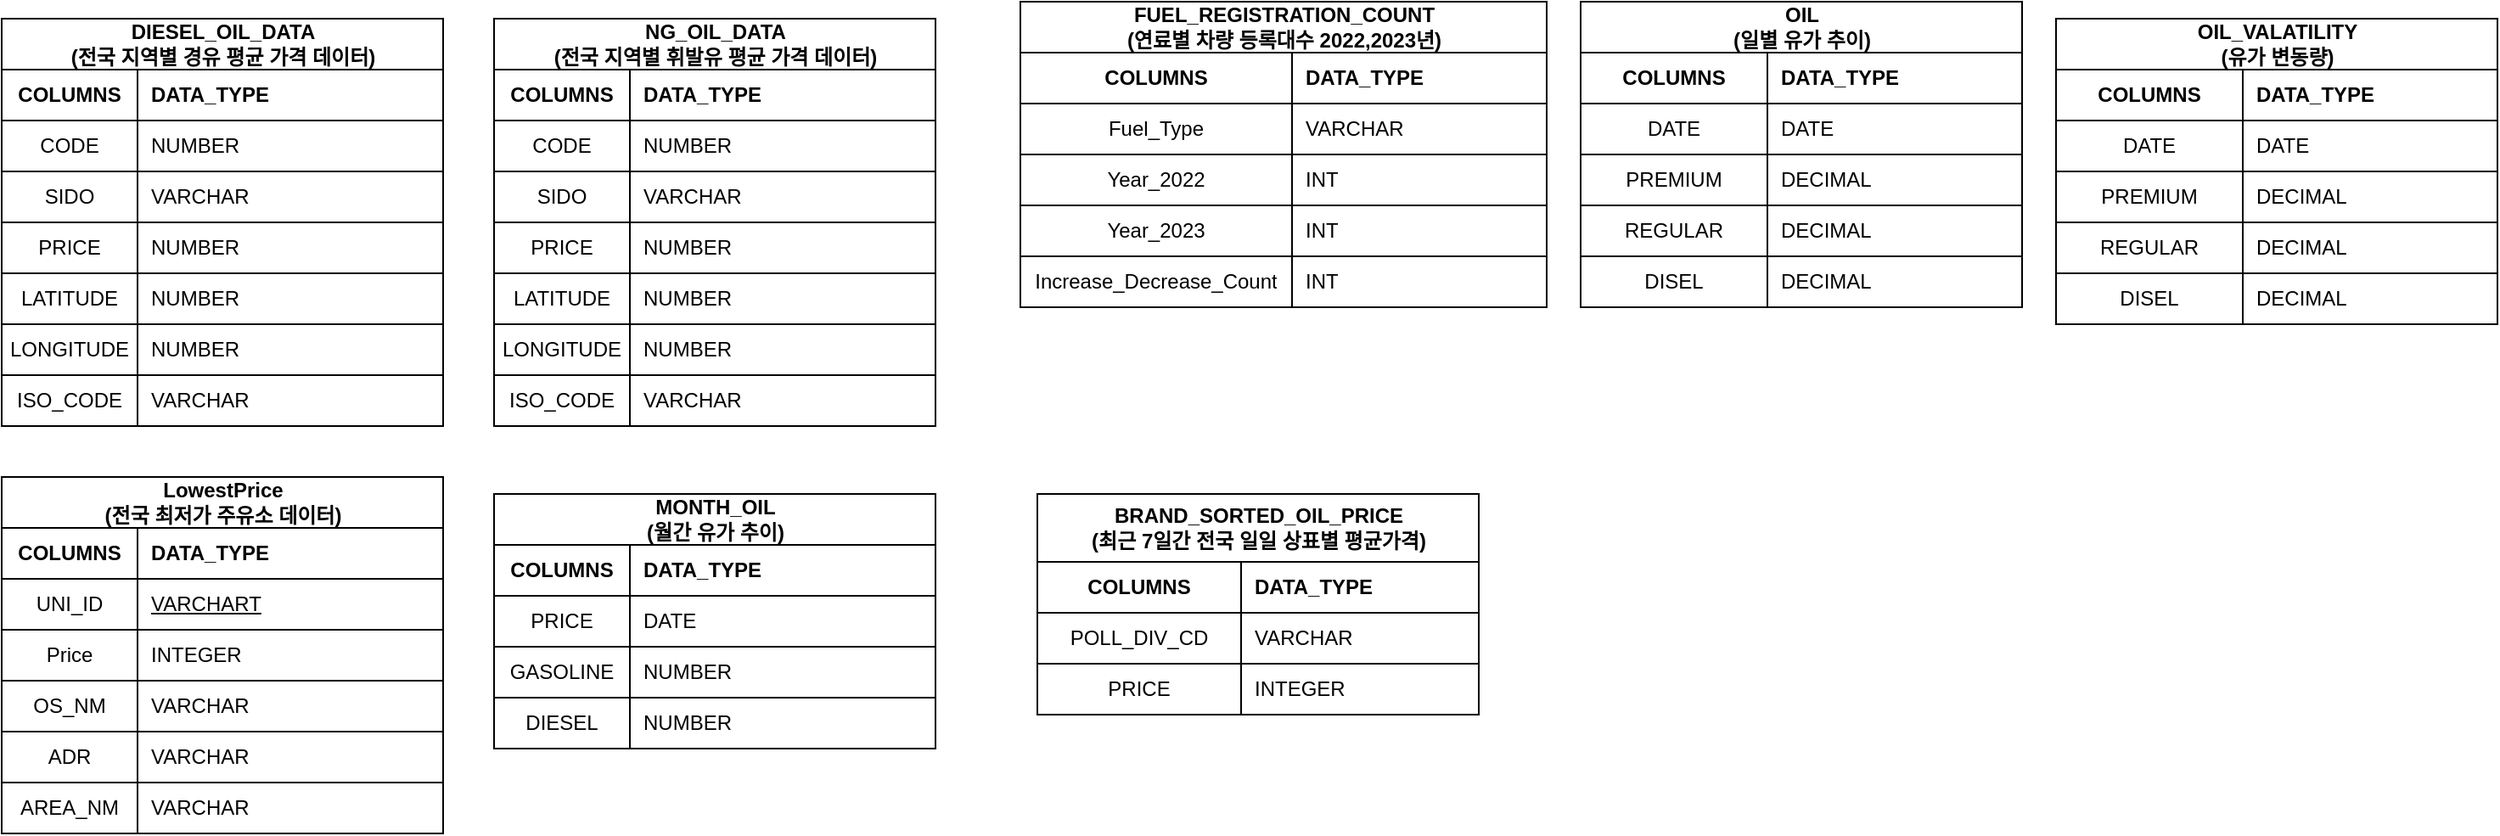 <mxfile>
    <diagram name="페이지-1" id="81BSrLYBbIUcuyXXXgoT">
        <mxGraphModel dx="1640" dy="476" grid="1" gridSize="10" guides="1" tooltips="1" connect="1" arrows="1" fold="1" page="1" pageScale="1" pageWidth="827" pageHeight="1169" math="0" shadow="0">
            <root>
                <mxCell id="0"/>
                <mxCell id="1" parent="0"/>
                <mxCell id="fO3_zia95_9xGzVB2JHp-191" value="&lt;font style=&quot;font-size: 12px;&quot;&gt;&lt;b&gt;BRAND_SORTED_OIL_PRICE&lt;br&gt;(최근 7일간 전국 일일 상표별 평균가격)&lt;/b&gt;&lt;/font&gt;" style="shape=table;startSize=40;container=1;collapsible=1;childLayout=tableLayout;fixedRows=1;rowLines=0;align=center;resizeLast=1;html=1;verticalAlign=middle;" parent="1" vertex="1">
                    <mxGeometry x="-90" y="310" width="260" height="130" as="geometry">
                        <mxRectangle x="-690" y="30" width="210" height="40" as="alternateBounds"/>
                    </mxGeometry>
                </mxCell>
                <mxCell id="fO3_zia95_9xGzVB2JHp-192" value="" style="shape=tableRow;horizontal=0;startSize=0;swimlaneHead=0;swimlaneBody=0;fillColor=none;collapsible=0;dropTarget=0;points=[[0,0.5],[1,0.5]];portConstraint=eastwest;top=0;left=0;right=0;bottom=1;" parent="fO3_zia95_9xGzVB2JHp-191" vertex="1">
                    <mxGeometry y="40" width="260" height="30" as="geometry"/>
                </mxCell>
                <mxCell id="fO3_zia95_9xGzVB2JHp-193" value="&lt;b&gt;COLUMNS&lt;/b&gt;" style="shape=partialRectangle;connectable=0;fillColor=none;top=0;left=0;bottom=0;right=0;fontStyle=1;overflow=hidden;whiteSpace=wrap;html=1;" parent="fO3_zia95_9xGzVB2JHp-192" vertex="1">
                    <mxGeometry width="120" height="30" as="geometry">
                        <mxRectangle width="120" height="30" as="alternateBounds"/>
                    </mxGeometry>
                </mxCell>
                <mxCell id="fO3_zia95_9xGzVB2JHp-194" value="&lt;b&gt;DATA_TYPE&lt;/b&gt;" style="shape=partialRectangle;connectable=0;fillColor=none;top=0;left=0;bottom=0;right=0;align=left;spacingLeft=6;overflow=hidden;whiteSpace=wrap;html=1;" parent="fO3_zia95_9xGzVB2JHp-192" vertex="1">
                    <mxGeometry x="120" width="140" height="30" as="geometry">
                        <mxRectangle width="140" height="30" as="alternateBounds"/>
                    </mxGeometry>
                </mxCell>
                <mxCell id="fO3_zia95_9xGzVB2JHp-195" value="" style="shape=tableRow;horizontal=0;startSize=0;swimlaneHead=0;swimlaneBody=0;fillColor=none;collapsible=0;dropTarget=0;points=[[0,0.5],[1,0.5]];portConstraint=eastwest;top=0;left=0;right=0;bottom=1;" parent="fO3_zia95_9xGzVB2JHp-191" vertex="1">
                    <mxGeometry y="70" width="260" height="30" as="geometry"/>
                </mxCell>
                <mxCell id="fO3_zia95_9xGzVB2JHp-196" value="&lt;span style=&quot;text-align: left;&quot;&gt;POLL_DIV_CD&lt;/span&gt;" style="shape=partialRectangle;connectable=0;fillColor=none;top=0;left=0;bottom=0;right=0;overflow=hidden;whiteSpace=wrap;html=1;" parent="fO3_zia95_9xGzVB2JHp-195" vertex="1">
                    <mxGeometry width="120" height="30" as="geometry">
                        <mxRectangle width="120" height="30" as="alternateBounds"/>
                    </mxGeometry>
                </mxCell>
                <mxCell id="fO3_zia95_9xGzVB2JHp-197" value="VARCHAR" style="shape=partialRectangle;connectable=0;fillColor=none;top=0;left=0;bottom=0;right=0;align=left;spacingLeft=6;overflow=hidden;whiteSpace=wrap;html=1;" parent="fO3_zia95_9xGzVB2JHp-195" vertex="1">
                    <mxGeometry x="120" width="140" height="30" as="geometry">
                        <mxRectangle width="140" height="30" as="alternateBounds"/>
                    </mxGeometry>
                </mxCell>
                <mxCell id="fO3_zia95_9xGzVB2JHp-305" value="" style="shape=tableRow;horizontal=0;startSize=0;swimlaneHead=0;swimlaneBody=0;fillColor=none;collapsible=0;dropTarget=0;points=[[0,0.5],[1,0.5]];portConstraint=eastwest;top=0;left=0;right=0;bottom=1;" parent="fO3_zia95_9xGzVB2JHp-191" vertex="1">
                    <mxGeometry y="100" width="260" height="30" as="geometry"/>
                </mxCell>
                <mxCell id="fO3_zia95_9xGzVB2JHp-306" value="&lt;span style=&quot;text-align: left;&quot;&gt;PRICE&lt;/span&gt;" style="shape=partialRectangle;connectable=0;fillColor=none;top=0;left=0;bottom=0;right=0;overflow=hidden;whiteSpace=wrap;html=1;" parent="fO3_zia95_9xGzVB2JHp-305" vertex="1">
                    <mxGeometry width="120" height="30" as="geometry">
                        <mxRectangle width="120" height="30" as="alternateBounds"/>
                    </mxGeometry>
                </mxCell>
                <mxCell id="fO3_zia95_9xGzVB2JHp-307" value="INTEGER" style="shape=partialRectangle;connectable=0;fillColor=none;top=0;left=0;bottom=0;right=0;align=left;spacingLeft=6;overflow=hidden;whiteSpace=wrap;html=1;" parent="fO3_zia95_9xGzVB2JHp-305" vertex="1">
                    <mxGeometry x="120" width="140" height="30" as="geometry">
                        <mxRectangle width="140" height="30" as="alternateBounds"/>
                    </mxGeometry>
                </mxCell>
                <mxCell id="fO3_zia95_9xGzVB2JHp-213" value="&lt;b&gt;FUEL_REGISTRATION_COUNT&lt;br&gt;(연료별 차량 등록대수 2022,2023년)&lt;/b&gt;" style="shape=table;startSize=30;container=1;collapsible=1;childLayout=tableLayout;fixedRows=1;rowLines=0;align=center;resizeLast=1;html=1;verticalAlign=middle;" parent="1" vertex="1">
                    <mxGeometry x="-100" y="20" width="310" height="180" as="geometry"/>
                </mxCell>
                <mxCell id="fO3_zia95_9xGzVB2JHp-214" value="" style="shape=tableRow;horizontal=0;startSize=0;swimlaneHead=0;swimlaneBody=0;fillColor=none;collapsible=0;dropTarget=0;points=[[0,0.5],[1,0.5]];portConstraint=eastwest;top=0;left=0;right=0;bottom=1;" parent="fO3_zia95_9xGzVB2JHp-213" vertex="1">
                    <mxGeometry y="30" width="310" height="30" as="geometry"/>
                </mxCell>
                <mxCell id="fO3_zia95_9xGzVB2JHp-215" value="&lt;b&gt;COLUMNS&lt;/b&gt;" style="shape=partialRectangle;connectable=0;fillColor=none;top=0;left=0;bottom=0;right=0;fontStyle=1;overflow=hidden;whiteSpace=wrap;html=1;" parent="fO3_zia95_9xGzVB2JHp-214" vertex="1">
                    <mxGeometry width="160" height="30" as="geometry">
                        <mxRectangle width="160" height="30" as="alternateBounds"/>
                    </mxGeometry>
                </mxCell>
                <mxCell id="fO3_zia95_9xGzVB2JHp-216" value="&lt;b&gt;DATA_TYPE&lt;/b&gt;" style="shape=partialRectangle;connectable=0;fillColor=none;top=0;left=0;bottom=0;right=0;align=left;spacingLeft=6;overflow=hidden;whiteSpace=wrap;html=1;" parent="fO3_zia95_9xGzVB2JHp-214" vertex="1">
                    <mxGeometry x="160" width="150" height="30" as="geometry">
                        <mxRectangle width="150" height="30" as="alternateBounds"/>
                    </mxGeometry>
                </mxCell>
                <mxCell id="fO3_zia95_9xGzVB2JHp-217" value="" style="shape=tableRow;horizontal=0;startSize=0;swimlaneHead=0;swimlaneBody=0;fillColor=none;collapsible=0;dropTarget=0;points=[[0,0.5],[1,0.5]];portConstraint=eastwest;top=0;left=0;right=0;bottom=1;" parent="fO3_zia95_9xGzVB2JHp-213" vertex="1">
                    <mxGeometry y="60" width="310" height="30" as="geometry"/>
                </mxCell>
                <mxCell id="fO3_zia95_9xGzVB2JHp-218" value="Fuel_Type" style="shape=partialRectangle;connectable=0;fillColor=none;top=0;left=0;bottom=0;right=0;overflow=hidden;whiteSpace=wrap;html=1;" parent="fO3_zia95_9xGzVB2JHp-217" vertex="1">
                    <mxGeometry width="160" height="30" as="geometry">
                        <mxRectangle width="160" height="30" as="alternateBounds"/>
                    </mxGeometry>
                </mxCell>
                <mxCell id="fO3_zia95_9xGzVB2JHp-219" value="VARCHAR" style="shape=partialRectangle;connectable=0;fillColor=none;top=0;left=0;bottom=0;right=0;align=left;spacingLeft=6;overflow=hidden;whiteSpace=wrap;html=1;" parent="fO3_zia95_9xGzVB2JHp-217" vertex="1">
                    <mxGeometry x="160" width="150" height="30" as="geometry">
                        <mxRectangle width="150" height="30" as="alternateBounds"/>
                    </mxGeometry>
                </mxCell>
                <mxCell id="fO3_zia95_9xGzVB2JHp-220" value="" style="shape=tableRow;horizontal=0;startSize=0;swimlaneHead=0;swimlaneBody=0;fillColor=none;collapsible=0;dropTarget=0;points=[[0,0.5],[1,0.5]];portConstraint=eastwest;top=0;left=0;right=0;bottom=1;" parent="fO3_zia95_9xGzVB2JHp-213" vertex="1">
                    <mxGeometry y="90" width="310" height="30" as="geometry"/>
                </mxCell>
                <mxCell id="fO3_zia95_9xGzVB2JHp-221" value="Year_2022" style="shape=partialRectangle;connectable=0;fillColor=none;top=0;left=0;bottom=0;right=0;overflow=hidden;whiteSpace=wrap;html=1;" parent="fO3_zia95_9xGzVB2JHp-220" vertex="1">
                    <mxGeometry width="160" height="30" as="geometry">
                        <mxRectangle width="160" height="30" as="alternateBounds"/>
                    </mxGeometry>
                </mxCell>
                <mxCell id="fO3_zia95_9xGzVB2JHp-222" value="INT" style="shape=partialRectangle;connectable=0;fillColor=none;top=0;left=0;bottom=0;right=0;align=left;spacingLeft=6;overflow=hidden;whiteSpace=wrap;html=1;" parent="fO3_zia95_9xGzVB2JHp-220" vertex="1">
                    <mxGeometry x="160" width="150" height="30" as="geometry">
                        <mxRectangle width="150" height="30" as="alternateBounds"/>
                    </mxGeometry>
                </mxCell>
                <mxCell id="fO3_zia95_9xGzVB2JHp-223" value="" style="shape=tableRow;horizontal=0;startSize=0;swimlaneHead=0;swimlaneBody=0;fillColor=none;collapsible=0;dropTarget=0;points=[[0,0.5],[1,0.5]];portConstraint=eastwest;top=0;left=0;right=0;bottom=1;" parent="fO3_zia95_9xGzVB2JHp-213" vertex="1">
                    <mxGeometry y="120" width="310" height="30" as="geometry"/>
                </mxCell>
                <mxCell id="fO3_zia95_9xGzVB2JHp-224" value="&lt;div style=&quot;text-align: left;&quot;&gt;&lt;span style=&quot;background-color: initial;&quot;&gt;Year_2023&lt;/span&gt;&lt;/div&gt;" style="shape=partialRectangle;connectable=0;fillColor=none;top=0;left=0;bottom=0;right=0;overflow=hidden;whiteSpace=wrap;html=1;" parent="fO3_zia95_9xGzVB2JHp-223" vertex="1">
                    <mxGeometry width="160" height="30" as="geometry">
                        <mxRectangle width="160" height="30" as="alternateBounds"/>
                    </mxGeometry>
                </mxCell>
                <mxCell id="fO3_zia95_9xGzVB2JHp-225" value="INT" style="shape=partialRectangle;connectable=0;fillColor=none;top=0;left=0;bottom=0;right=0;align=left;spacingLeft=6;overflow=hidden;whiteSpace=wrap;html=1;" parent="fO3_zia95_9xGzVB2JHp-223" vertex="1">
                    <mxGeometry x="160" width="150" height="30" as="geometry">
                        <mxRectangle width="150" height="30" as="alternateBounds"/>
                    </mxGeometry>
                </mxCell>
                <mxCell id="fO3_zia95_9xGzVB2JHp-226" value="" style="shape=tableRow;horizontal=0;startSize=0;swimlaneHead=0;swimlaneBody=0;fillColor=none;collapsible=0;dropTarget=0;points=[[0,0.5],[1,0.5]];portConstraint=eastwest;top=0;left=0;right=0;bottom=1;" parent="fO3_zia95_9xGzVB2JHp-213" vertex="1">
                    <mxGeometry y="150" width="310" height="30" as="geometry"/>
                </mxCell>
                <mxCell id="fO3_zia95_9xGzVB2JHp-227" value="&lt;div style=&quot;text-align: left;&quot;&gt;&lt;span style=&quot;background-color: initial;&quot;&gt;Increase_Decrease_Count&lt;/span&gt;&lt;/div&gt;" style="shape=partialRectangle;connectable=0;fillColor=none;top=0;left=0;bottom=0;right=0;overflow=hidden;whiteSpace=wrap;html=1;" parent="fO3_zia95_9xGzVB2JHp-226" vertex="1">
                    <mxGeometry width="160" height="30" as="geometry">
                        <mxRectangle width="160" height="30" as="alternateBounds"/>
                    </mxGeometry>
                </mxCell>
                <mxCell id="fO3_zia95_9xGzVB2JHp-228" value="INT" style="shape=partialRectangle;connectable=0;fillColor=none;top=0;left=0;bottom=0;right=0;align=left;spacingLeft=6;overflow=hidden;whiteSpace=wrap;html=1;" parent="fO3_zia95_9xGzVB2JHp-226" vertex="1">
                    <mxGeometry x="160" width="150" height="30" as="geometry">
                        <mxRectangle width="150" height="30" as="alternateBounds"/>
                    </mxGeometry>
                </mxCell>
                <mxCell id="fO3_zia95_9xGzVB2JHp-308" value="&lt;span style=&quot;font-weight: 700;&quot;&gt;NG_OIL_DATA&lt;br&gt;(전국 지역별 휘발유 평균 가격 데이터)&lt;/span&gt;" style="shape=table;startSize=30;container=1;collapsible=1;childLayout=tableLayout;fixedRows=1;rowLines=0;align=center;resizeLast=1;html=1;verticalAlign=middle;" parent="1" vertex="1">
                    <mxGeometry x="-410" y="30" width="260" height="240" as="geometry">
                        <mxRectangle x="-690" y="30" width="210" height="40" as="alternateBounds"/>
                    </mxGeometry>
                </mxCell>
                <mxCell id="fO3_zia95_9xGzVB2JHp-309" value="" style="shape=tableRow;horizontal=0;startSize=0;swimlaneHead=0;swimlaneBody=0;fillColor=none;collapsible=0;dropTarget=0;points=[[0,0.5],[1,0.5]];portConstraint=eastwest;top=0;left=0;right=0;bottom=1;" parent="fO3_zia95_9xGzVB2JHp-308" vertex="1">
                    <mxGeometry y="30" width="260" height="30" as="geometry"/>
                </mxCell>
                <mxCell id="fO3_zia95_9xGzVB2JHp-310" value="&lt;b&gt;COLUMNS&lt;/b&gt;" style="shape=partialRectangle;connectable=0;fillColor=none;top=0;left=0;bottom=0;right=0;fontStyle=1;overflow=hidden;whiteSpace=wrap;html=1;" parent="fO3_zia95_9xGzVB2JHp-309" vertex="1">
                    <mxGeometry width="80" height="30" as="geometry">
                        <mxRectangle width="80" height="30" as="alternateBounds"/>
                    </mxGeometry>
                </mxCell>
                <mxCell id="fO3_zia95_9xGzVB2JHp-311" value="&lt;b&gt;DATA_TYPE&lt;/b&gt;" style="shape=partialRectangle;connectable=0;fillColor=none;top=0;left=0;bottom=0;right=0;align=left;spacingLeft=6;overflow=hidden;whiteSpace=wrap;html=1;" parent="fO3_zia95_9xGzVB2JHp-309" vertex="1">
                    <mxGeometry x="80" width="180" height="30" as="geometry">
                        <mxRectangle width="180" height="30" as="alternateBounds"/>
                    </mxGeometry>
                </mxCell>
                <mxCell id="fO3_zia95_9xGzVB2JHp-312" value="" style="shape=tableRow;horizontal=0;startSize=0;swimlaneHead=0;swimlaneBody=0;fillColor=none;collapsible=0;dropTarget=0;points=[[0,0.5],[1,0.5]];portConstraint=eastwest;top=0;left=0;right=0;bottom=1;" parent="fO3_zia95_9xGzVB2JHp-308" vertex="1">
                    <mxGeometry y="60" width="260" height="30" as="geometry"/>
                </mxCell>
                <mxCell id="fO3_zia95_9xGzVB2JHp-313" value="CODE" style="shape=partialRectangle;connectable=0;fillColor=none;top=0;left=0;bottom=0;right=0;overflow=hidden;whiteSpace=wrap;html=1;" parent="fO3_zia95_9xGzVB2JHp-312" vertex="1">
                    <mxGeometry width="80" height="30" as="geometry">
                        <mxRectangle width="80" height="30" as="alternateBounds"/>
                    </mxGeometry>
                </mxCell>
                <mxCell id="fO3_zia95_9xGzVB2JHp-314" value="NUMBER" style="shape=partialRectangle;connectable=0;fillColor=none;top=0;left=0;bottom=0;right=0;align=left;spacingLeft=6;overflow=hidden;whiteSpace=wrap;html=1;" parent="fO3_zia95_9xGzVB2JHp-312" vertex="1">
                    <mxGeometry x="80" width="180" height="30" as="geometry">
                        <mxRectangle width="180" height="30" as="alternateBounds"/>
                    </mxGeometry>
                </mxCell>
                <mxCell id="fO3_zia95_9xGzVB2JHp-315" value="" style="shape=tableRow;horizontal=0;startSize=0;swimlaneHead=0;swimlaneBody=0;fillColor=none;collapsible=0;dropTarget=0;points=[[0,0.5],[1,0.5]];portConstraint=eastwest;top=0;left=0;right=0;bottom=1;" parent="fO3_zia95_9xGzVB2JHp-308" vertex="1">
                    <mxGeometry y="90" width="260" height="30" as="geometry"/>
                </mxCell>
                <mxCell id="fO3_zia95_9xGzVB2JHp-316" value="SIDO" style="shape=partialRectangle;connectable=0;fillColor=none;top=0;left=0;bottom=0;right=0;overflow=hidden;whiteSpace=wrap;html=1;" parent="fO3_zia95_9xGzVB2JHp-315" vertex="1">
                    <mxGeometry width="80" height="30" as="geometry">
                        <mxRectangle width="80" height="30" as="alternateBounds"/>
                    </mxGeometry>
                </mxCell>
                <mxCell id="fO3_zia95_9xGzVB2JHp-317" value="VARCHAR" style="shape=partialRectangle;connectable=0;fillColor=none;top=0;left=0;bottom=0;right=0;align=left;spacingLeft=6;overflow=hidden;whiteSpace=wrap;html=1;" parent="fO3_zia95_9xGzVB2JHp-315" vertex="1">
                    <mxGeometry x="80" width="180" height="30" as="geometry">
                        <mxRectangle width="180" height="30" as="alternateBounds"/>
                    </mxGeometry>
                </mxCell>
                <mxCell id="fO3_zia95_9xGzVB2JHp-321" value="" style="shape=tableRow;horizontal=0;startSize=0;swimlaneHead=0;swimlaneBody=0;fillColor=none;collapsible=0;dropTarget=0;points=[[0,0.5],[1,0.5]];portConstraint=eastwest;top=0;left=0;right=0;bottom=1;" parent="fO3_zia95_9xGzVB2JHp-308" vertex="1">
                    <mxGeometry y="120" width="260" height="30" as="geometry"/>
                </mxCell>
                <mxCell id="fO3_zia95_9xGzVB2JHp-322" value="&lt;span style=&quot;text-align: left;&quot;&gt;PRICE&lt;/span&gt;" style="shape=partialRectangle;connectable=0;fillColor=none;top=0;left=0;bottom=0;right=0;overflow=hidden;whiteSpace=wrap;html=1;" parent="fO3_zia95_9xGzVB2JHp-321" vertex="1">
                    <mxGeometry width="80" height="30" as="geometry">
                        <mxRectangle width="80" height="30" as="alternateBounds"/>
                    </mxGeometry>
                </mxCell>
                <mxCell id="fO3_zia95_9xGzVB2JHp-323" value="NUMBER" style="shape=partialRectangle;connectable=0;fillColor=none;top=0;left=0;bottom=0;right=0;align=left;spacingLeft=6;overflow=hidden;whiteSpace=wrap;html=1;" parent="fO3_zia95_9xGzVB2JHp-321" vertex="1">
                    <mxGeometry x="80" width="180" height="30" as="geometry">
                        <mxRectangle width="180" height="30" as="alternateBounds"/>
                    </mxGeometry>
                </mxCell>
                <mxCell id="fO3_zia95_9xGzVB2JHp-324" value="" style="shape=tableRow;horizontal=0;startSize=0;swimlaneHead=0;swimlaneBody=0;fillColor=none;collapsible=0;dropTarget=0;points=[[0,0.5],[1,0.5]];portConstraint=eastwest;top=0;left=0;right=0;bottom=1;" parent="fO3_zia95_9xGzVB2JHp-308" vertex="1">
                    <mxGeometry y="150" width="260" height="30" as="geometry"/>
                </mxCell>
                <mxCell id="fO3_zia95_9xGzVB2JHp-325" value="&lt;span style=&quot;text-align: left;&quot;&gt;LATITUDE&lt;/span&gt;" style="shape=partialRectangle;connectable=0;fillColor=none;top=0;left=0;bottom=0;right=0;overflow=hidden;whiteSpace=wrap;html=1;" parent="fO3_zia95_9xGzVB2JHp-324" vertex="1">
                    <mxGeometry width="80" height="30" as="geometry">
                        <mxRectangle width="80" height="30" as="alternateBounds"/>
                    </mxGeometry>
                </mxCell>
                <mxCell id="fO3_zia95_9xGzVB2JHp-326" value="NUMBER" style="shape=partialRectangle;connectable=0;fillColor=none;top=0;left=0;bottom=0;right=0;align=left;spacingLeft=6;overflow=hidden;whiteSpace=wrap;html=1;" parent="fO3_zia95_9xGzVB2JHp-324" vertex="1">
                    <mxGeometry x="80" width="180" height="30" as="geometry">
                        <mxRectangle width="180" height="30" as="alternateBounds"/>
                    </mxGeometry>
                </mxCell>
                <mxCell id="fO3_zia95_9xGzVB2JHp-327" value="" style="shape=tableRow;horizontal=0;startSize=0;swimlaneHead=0;swimlaneBody=0;fillColor=none;collapsible=0;dropTarget=0;points=[[0,0.5],[1,0.5]];portConstraint=eastwest;top=0;left=0;right=0;bottom=1;" parent="fO3_zia95_9xGzVB2JHp-308" vertex="1">
                    <mxGeometry y="180" width="260" height="30" as="geometry"/>
                </mxCell>
                <mxCell id="fO3_zia95_9xGzVB2JHp-328" value="&lt;span style=&quot;text-align: left;&quot;&gt;LONGITUDE&lt;/span&gt;" style="shape=partialRectangle;connectable=0;fillColor=none;top=0;left=0;bottom=0;right=0;overflow=hidden;whiteSpace=wrap;html=1;" parent="fO3_zia95_9xGzVB2JHp-327" vertex="1">
                    <mxGeometry width="80" height="30" as="geometry">
                        <mxRectangle width="80" height="30" as="alternateBounds"/>
                    </mxGeometry>
                </mxCell>
                <mxCell id="fO3_zia95_9xGzVB2JHp-329" value="NUMBER" style="shape=partialRectangle;connectable=0;fillColor=none;top=0;left=0;bottom=0;right=0;align=left;spacingLeft=6;overflow=hidden;whiteSpace=wrap;html=1;" parent="fO3_zia95_9xGzVB2JHp-327" vertex="1">
                    <mxGeometry x="80" width="180" height="30" as="geometry">
                        <mxRectangle width="180" height="30" as="alternateBounds"/>
                    </mxGeometry>
                </mxCell>
                <mxCell id="fO3_zia95_9xGzVB2JHp-330" value="" style="shape=tableRow;horizontal=0;startSize=0;swimlaneHead=0;swimlaneBody=0;fillColor=none;collapsible=0;dropTarget=0;points=[[0,0.5],[1,0.5]];portConstraint=eastwest;top=0;left=0;right=0;bottom=1;" parent="fO3_zia95_9xGzVB2JHp-308" vertex="1">
                    <mxGeometry y="210" width="260" height="30" as="geometry"/>
                </mxCell>
                <mxCell id="fO3_zia95_9xGzVB2JHp-331" value="&lt;span style=&quot;font-weight: 400; text-align: left;&quot;&gt;ISO_CODE&lt;/span&gt;" style="shape=partialRectangle;connectable=0;fillColor=none;top=0;left=0;bottom=0;right=0;fontStyle=1;overflow=hidden;whiteSpace=wrap;html=1;" parent="fO3_zia95_9xGzVB2JHp-330" vertex="1">
                    <mxGeometry width="80" height="30" as="geometry">
                        <mxRectangle width="80" height="30" as="alternateBounds"/>
                    </mxGeometry>
                </mxCell>
                <mxCell id="fO3_zia95_9xGzVB2JHp-332" value="VARCHAR" style="shape=partialRectangle;connectable=0;fillColor=none;top=0;left=0;bottom=0;right=0;align=left;spacingLeft=6;overflow=hidden;whiteSpace=wrap;html=1;" parent="fO3_zia95_9xGzVB2JHp-330" vertex="1">
                    <mxGeometry x="80" width="180" height="30" as="geometry">
                        <mxRectangle width="180" height="30" as="alternateBounds"/>
                    </mxGeometry>
                </mxCell>
                <mxCell id="fO3_zia95_9xGzVB2JHp-333" value="&lt;b&gt;OIL_VALATILITY&lt;br&gt;(유가 변동량)&lt;/b&gt;" style="shape=table;startSize=30;container=1;collapsible=1;childLayout=tableLayout;fixedRows=1;rowLines=0;align=center;resizeLast=1;html=1;verticalAlign=middle;" parent="1" vertex="1">
                    <mxGeometry x="510" y="30" width="260" height="180" as="geometry"/>
                </mxCell>
                <mxCell id="fO3_zia95_9xGzVB2JHp-334" value="" style="shape=tableRow;horizontal=0;startSize=0;swimlaneHead=0;swimlaneBody=0;fillColor=none;collapsible=0;dropTarget=0;points=[[0,0.5],[1,0.5]];portConstraint=eastwest;top=0;left=0;right=0;bottom=1;" parent="fO3_zia95_9xGzVB2JHp-333" vertex="1">
                    <mxGeometry y="30" width="260" height="30" as="geometry"/>
                </mxCell>
                <mxCell id="fO3_zia95_9xGzVB2JHp-335" value="&lt;b&gt;COLUMNS&lt;/b&gt;" style="shape=partialRectangle;connectable=0;fillColor=none;top=0;left=0;bottom=0;right=0;fontStyle=1;overflow=hidden;whiteSpace=wrap;html=1;" parent="fO3_zia95_9xGzVB2JHp-334" vertex="1">
                    <mxGeometry width="110" height="30" as="geometry">
                        <mxRectangle width="110" height="30" as="alternateBounds"/>
                    </mxGeometry>
                </mxCell>
                <mxCell id="fO3_zia95_9xGzVB2JHp-336" value="&lt;b&gt;DATA_TYPE&lt;/b&gt;" style="shape=partialRectangle;connectable=0;fillColor=none;top=0;left=0;bottom=0;right=0;align=left;spacingLeft=6;overflow=hidden;whiteSpace=wrap;html=1;" parent="fO3_zia95_9xGzVB2JHp-334" vertex="1">
                    <mxGeometry x="110" width="150" height="30" as="geometry">
                        <mxRectangle width="150" height="30" as="alternateBounds"/>
                    </mxGeometry>
                </mxCell>
                <mxCell id="fO3_zia95_9xGzVB2JHp-337" value="" style="shape=tableRow;horizontal=0;startSize=0;swimlaneHead=0;swimlaneBody=0;fillColor=none;collapsible=0;dropTarget=0;points=[[0,0.5],[1,0.5]];portConstraint=eastwest;top=0;left=0;right=0;bottom=1;" parent="fO3_zia95_9xGzVB2JHp-333" vertex="1">
                    <mxGeometry y="60" width="260" height="30" as="geometry"/>
                </mxCell>
                <mxCell id="fO3_zia95_9xGzVB2JHp-338" value="DATE" style="shape=partialRectangle;connectable=0;fillColor=none;top=0;left=0;bottom=0;right=0;overflow=hidden;whiteSpace=wrap;html=1;" parent="fO3_zia95_9xGzVB2JHp-337" vertex="1">
                    <mxGeometry width="110" height="30" as="geometry">
                        <mxRectangle width="110" height="30" as="alternateBounds"/>
                    </mxGeometry>
                </mxCell>
                <mxCell id="fO3_zia95_9xGzVB2JHp-339" value="DATE" style="shape=partialRectangle;connectable=0;fillColor=none;top=0;left=0;bottom=0;right=0;align=left;spacingLeft=6;overflow=hidden;whiteSpace=wrap;html=1;" parent="fO3_zia95_9xGzVB2JHp-337" vertex="1">
                    <mxGeometry x="110" width="150" height="30" as="geometry">
                        <mxRectangle width="150" height="30" as="alternateBounds"/>
                    </mxGeometry>
                </mxCell>
                <mxCell id="fO3_zia95_9xGzVB2JHp-340" value="" style="shape=tableRow;horizontal=0;startSize=0;swimlaneHead=0;swimlaneBody=0;fillColor=none;collapsible=0;dropTarget=0;points=[[0,0.5],[1,0.5]];portConstraint=eastwest;top=0;left=0;right=0;bottom=1;" parent="fO3_zia95_9xGzVB2JHp-333" vertex="1">
                    <mxGeometry y="90" width="260" height="30" as="geometry"/>
                </mxCell>
                <mxCell id="fO3_zia95_9xGzVB2JHp-341" value="PREMIUM" style="shape=partialRectangle;connectable=0;fillColor=none;top=0;left=0;bottom=0;right=0;overflow=hidden;whiteSpace=wrap;html=1;" parent="fO3_zia95_9xGzVB2JHp-340" vertex="1">
                    <mxGeometry width="110" height="30" as="geometry">
                        <mxRectangle width="110" height="30" as="alternateBounds"/>
                    </mxGeometry>
                </mxCell>
                <mxCell id="fO3_zia95_9xGzVB2JHp-342" value="DECIMAL" style="shape=partialRectangle;connectable=0;fillColor=none;top=0;left=0;bottom=0;right=0;align=left;spacingLeft=6;overflow=hidden;whiteSpace=wrap;html=1;" parent="fO3_zia95_9xGzVB2JHp-340" vertex="1">
                    <mxGeometry x="110" width="150" height="30" as="geometry">
                        <mxRectangle width="150" height="30" as="alternateBounds"/>
                    </mxGeometry>
                </mxCell>
                <mxCell id="fO3_zia95_9xGzVB2JHp-343" value="" style="shape=tableRow;horizontal=0;startSize=0;swimlaneHead=0;swimlaneBody=0;fillColor=none;collapsible=0;dropTarget=0;points=[[0,0.5],[1,0.5]];portConstraint=eastwest;top=0;left=0;right=0;bottom=1;" parent="fO3_zia95_9xGzVB2JHp-333" vertex="1">
                    <mxGeometry y="120" width="260" height="30" as="geometry"/>
                </mxCell>
                <mxCell id="fO3_zia95_9xGzVB2JHp-344" value="&lt;div style=&quot;text-align: left;&quot;&gt;&lt;span style=&quot;text-align: center;&quot;&gt;REGULAR&lt;/span&gt;&lt;br&gt;&lt;/div&gt;" style="shape=partialRectangle;connectable=0;fillColor=none;top=0;left=0;bottom=0;right=0;overflow=hidden;whiteSpace=wrap;html=1;" parent="fO3_zia95_9xGzVB2JHp-343" vertex="1">
                    <mxGeometry width="110" height="30" as="geometry">
                        <mxRectangle width="110" height="30" as="alternateBounds"/>
                    </mxGeometry>
                </mxCell>
                <mxCell id="fO3_zia95_9xGzVB2JHp-345" value="DECIMAL" style="shape=partialRectangle;connectable=0;fillColor=none;top=0;left=0;bottom=0;right=0;align=left;spacingLeft=6;overflow=hidden;whiteSpace=wrap;html=1;" parent="fO3_zia95_9xGzVB2JHp-343" vertex="1">
                    <mxGeometry x="110" width="150" height="30" as="geometry">
                        <mxRectangle width="150" height="30" as="alternateBounds"/>
                    </mxGeometry>
                </mxCell>
                <mxCell id="fO3_zia95_9xGzVB2JHp-346" value="" style="shape=tableRow;horizontal=0;startSize=0;swimlaneHead=0;swimlaneBody=0;fillColor=none;collapsible=0;dropTarget=0;points=[[0,0.5],[1,0.5]];portConstraint=eastwest;top=0;left=0;right=0;bottom=1;" parent="fO3_zia95_9xGzVB2JHp-333" vertex="1">
                    <mxGeometry y="150" width="260" height="30" as="geometry"/>
                </mxCell>
                <mxCell id="fO3_zia95_9xGzVB2JHp-347" value="&lt;div style=&quot;text-align: left;&quot;&gt;&lt;span style=&quot;text-align: center;&quot;&gt;DISEL&lt;/span&gt;&lt;br&gt;&lt;/div&gt;" style="shape=partialRectangle;connectable=0;fillColor=none;top=0;left=0;bottom=0;right=0;overflow=hidden;whiteSpace=wrap;html=1;" parent="fO3_zia95_9xGzVB2JHp-346" vertex="1">
                    <mxGeometry width="110" height="30" as="geometry">
                        <mxRectangle width="110" height="30" as="alternateBounds"/>
                    </mxGeometry>
                </mxCell>
                <mxCell id="fO3_zia95_9xGzVB2JHp-348" value="DECIMAL" style="shape=partialRectangle;connectable=0;fillColor=none;top=0;left=0;bottom=0;right=0;align=left;spacingLeft=6;overflow=hidden;whiteSpace=wrap;html=1;" parent="fO3_zia95_9xGzVB2JHp-346" vertex="1">
                    <mxGeometry x="110" width="150" height="30" as="geometry">
                        <mxRectangle width="150" height="30" as="alternateBounds"/>
                    </mxGeometry>
                </mxCell>
                <mxCell id="bSuivVmwUptu2a8GYUGU-144" value="&lt;b&gt;OIL&lt;br&gt;(일별 유가 추이)&lt;/b&gt;" style="shape=table;startSize=30;container=1;collapsible=1;childLayout=tableLayout;fixedRows=1;rowLines=0;align=center;resizeLast=1;html=1;verticalAlign=middle;" parent="1" vertex="1">
                    <mxGeometry x="230" y="20" width="260" height="180" as="geometry"/>
                </mxCell>
                <mxCell id="bSuivVmwUptu2a8GYUGU-145" value="" style="shape=tableRow;horizontal=0;startSize=0;swimlaneHead=0;swimlaneBody=0;fillColor=none;collapsible=0;dropTarget=0;points=[[0,0.5],[1,0.5]];portConstraint=eastwest;top=0;left=0;right=0;bottom=1;" parent="bSuivVmwUptu2a8GYUGU-144" vertex="1">
                    <mxGeometry y="30" width="260" height="30" as="geometry"/>
                </mxCell>
                <mxCell id="bSuivVmwUptu2a8GYUGU-146" value="&lt;b&gt;COLUMNS&lt;/b&gt;" style="shape=partialRectangle;connectable=0;fillColor=none;top=0;left=0;bottom=0;right=0;fontStyle=1;overflow=hidden;whiteSpace=wrap;html=1;" parent="bSuivVmwUptu2a8GYUGU-145" vertex="1">
                    <mxGeometry width="110" height="30" as="geometry">
                        <mxRectangle width="110" height="30" as="alternateBounds"/>
                    </mxGeometry>
                </mxCell>
                <mxCell id="bSuivVmwUptu2a8GYUGU-147" value="&lt;b&gt;DATA_TYPE&lt;/b&gt;" style="shape=partialRectangle;connectable=0;fillColor=none;top=0;left=0;bottom=0;right=0;align=left;spacingLeft=6;overflow=hidden;whiteSpace=wrap;html=1;" parent="bSuivVmwUptu2a8GYUGU-145" vertex="1">
                    <mxGeometry x="110" width="150" height="30" as="geometry">
                        <mxRectangle width="150" height="30" as="alternateBounds"/>
                    </mxGeometry>
                </mxCell>
                <mxCell id="bSuivVmwUptu2a8GYUGU-148" value="" style="shape=tableRow;horizontal=0;startSize=0;swimlaneHead=0;swimlaneBody=0;fillColor=none;collapsible=0;dropTarget=0;points=[[0,0.5],[1,0.5]];portConstraint=eastwest;top=0;left=0;right=0;bottom=1;" parent="bSuivVmwUptu2a8GYUGU-144" vertex="1">
                    <mxGeometry y="60" width="260" height="30" as="geometry"/>
                </mxCell>
                <mxCell id="bSuivVmwUptu2a8GYUGU-149" value="DATE" style="shape=partialRectangle;connectable=0;fillColor=none;top=0;left=0;bottom=0;right=0;overflow=hidden;whiteSpace=wrap;html=1;" parent="bSuivVmwUptu2a8GYUGU-148" vertex="1">
                    <mxGeometry width="110" height="30" as="geometry">
                        <mxRectangle width="110" height="30" as="alternateBounds"/>
                    </mxGeometry>
                </mxCell>
                <mxCell id="bSuivVmwUptu2a8GYUGU-150" value="DATE" style="shape=partialRectangle;connectable=0;fillColor=none;top=0;left=0;bottom=0;right=0;align=left;spacingLeft=6;overflow=hidden;whiteSpace=wrap;html=1;" parent="bSuivVmwUptu2a8GYUGU-148" vertex="1">
                    <mxGeometry x="110" width="150" height="30" as="geometry">
                        <mxRectangle width="150" height="30" as="alternateBounds"/>
                    </mxGeometry>
                </mxCell>
                <mxCell id="bSuivVmwUptu2a8GYUGU-151" value="" style="shape=tableRow;horizontal=0;startSize=0;swimlaneHead=0;swimlaneBody=0;fillColor=none;collapsible=0;dropTarget=0;points=[[0,0.5],[1,0.5]];portConstraint=eastwest;top=0;left=0;right=0;bottom=1;" parent="bSuivVmwUptu2a8GYUGU-144" vertex="1">
                    <mxGeometry y="90" width="260" height="30" as="geometry"/>
                </mxCell>
                <mxCell id="bSuivVmwUptu2a8GYUGU-152" value="PREMIUM" style="shape=partialRectangle;connectable=0;fillColor=none;top=0;left=0;bottom=0;right=0;overflow=hidden;whiteSpace=wrap;html=1;" parent="bSuivVmwUptu2a8GYUGU-151" vertex="1">
                    <mxGeometry width="110" height="30" as="geometry">
                        <mxRectangle width="110" height="30" as="alternateBounds"/>
                    </mxGeometry>
                </mxCell>
                <mxCell id="bSuivVmwUptu2a8GYUGU-153" value="DECIMAL" style="shape=partialRectangle;connectable=0;fillColor=none;top=0;left=0;bottom=0;right=0;align=left;spacingLeft=6;overflow=hidden;whiteSpace=wrap;html=1;" parent="bSuivVmwUptu2a8GYUGU-151" vertex="1">
                    <mxGeometry x="110" width="150" height="30" as="geometry">
                        <mxRectangle width="150" height="30" as="alternateBounds"/>
                    </mxGeometry>
                </mxCell>
                <mxCell id="bSuivVmwUptu2a8GYUGU-154" value="" style="shape=tableRow;horizontal=0;startSize=0;swimlaneHead=0;swimlaneBody=0;fillColor=none;collapsible=0;dropTarget=0;points=[[0,0.5],[1,0.5]];portConstraint=eastwest;top=0;left=0;right=0;bottom=1;" parent="bSuivVmwUptu2a8GYUGU-144" vertex="1">
                    <mxGeometry y="120" width="260" height="30" as="geometry"/>
                </mxCell>
                <mxCell id="bSuivVmwUptu2a8GYUGU-155" value="&lt;div style=&quot;text-align: left;&quot;&gt;&lt;span style=&quot;text-align: center;&quot;&gt;REGULAR&lt;/span&gt;&lt;br&gt;&lt;/div&gt;" style="shape=partialRectangle;connectable=0;fillColor=none;top=0;left=0;bottom=0;right=0;overflow=hidden;whiteSpace=wrap;html=1;" parent="bSuivVmwUptu2a8GYUGU-154" vertex="1">
                    <mxGeometry width="110" height="30" as="geometry">
                        <mxRectangle width="110" height="30" as="alternateBounds"/>
                    </mxGeometry>
                </mxCell>
                <mxCell id="bSuivVmwUptu2a8GYUGU-156" value="DECIMAL" style="shape=partialRectangle;connectable=0;fillColor=none;top=0;left=0;bottom=0;right=0;align=left;spacingLeft=6;overflow=hidden;whiteSpace=wrap;html=1;" parent="bSuivVmwUptu2a8GYUGU-154" vertex="1">
                    <mxGeometry x="110" width="150" height="30" as="geometry">
                        <mxRectangle width="150" height="30" as="alternateBounds"/>
                    </mxGeometry>
                </mxCell>
                <mxCell id="bSuivVmwUptu2a8GYUGU-157" value="" style="shape=tableRow;horizontal=0;startSize=0;swimlaneHead=0;swimlaneBody=0;fillColor=none;collapsible=0;dropTarget=0;points=[[0,0.5],[1,0.5]];portConstraint=eastwest;top=0;left=0;right=0;bottom=1;" parent="bSuivVmwUptu2a8GYUGU-144" vertex="1">
                    <mxGeometry y="150" width="260" height="30" as="geometry"/>
                </mxCell>
                <mxCell id="bSuivVmwUptu2a8GYUGU-158" value="&lt;div style=&quot;text-align: left;&quot;&gt;&lt;span style=&quot;text-align: center;&quot;&gt;DISEL&lt;/span&gt;&lt;br&gt;&lt;/div&gt;" style="shape=partialRectangle;connectable=0;fillColor=none;top=0;left=0;bottom=0;right=0;overflow=hidden;whiteSpace=wrap;html=1;" parent="bSuivVmwUptu2a8GYUGU-157" vertex="1">
                    <mxGeometry width="110" height="30" as="geometry">
                        <mxRectangle width="110" height="30" as="alternateBounds"/>
                    </mxGeometry>
                </mxCell>
                <mxCell id="bSuivVmwUptu2a8GYUGU-159" value="DECIMAL" style="shape=partialRectangle;connectable=0;fillColor=none;top=0;left=0;bottom=0;right=0;align=left;spacingLeft=6;overflow=hidden;whiteSpace=wrap;html=1;" parent="bSuivVmwUptu2a8GYUGU-157" vertex="1">
                    <mxGeometry x="110" width="150" height="30" as="geometry">
                        <mxRectangle width="150" height="30" as="alternateBounds"/>
                    </mxGeometry>
                </mxCell>
                <mxCell id="TgbcJICTXwHSkTrCRe1W-1" value="&lt;span style=&quot;font-weight: 700;&quot;&gt;DIESEL_OIL_DATA&lt;br&gt;(전국 지역별 경유 평균 가격 데이터)&lt;/span&gt;" style="shape=table;startSize=30;container=1;collapsible=1;childLayout=tableLayout;fixedRows=1;rowLines=0;align=center;resizeLast=1;html=1;verticalAlign=middle;" parent="1" vertex="1">
                    <mxGeometry x="-700" y="30" width="260" height="240" as="geometry">
                        <mxRectangle x="-690" y="30" width="210" height="40" as="alternateBounds"/>
                    </mxGeometry>
                </mxCell>
                <mxCell id="TgbcJICTXwHSkTrCRe1W-2" value="" style="shape=tableRow;horizontal=0;startSize=0;swimlaneHead=0;swimlaneBody=0;fillColor=none;collapsible=0;dropTarget=0;points=[[0,0.5],[1,0.5]];portConstraint=eastwest;top=0;left=0;right=0;bottom=1;" parent="TgbcJICTXwHSkTrCRe1W-1" vertex="1">
                    <mxGeometry y="30" width="260" height="30" as="geometry"/>
                </mxCell>
                <mxCell id="TgbcJICTXwHSkTrCRe1W-3" value="&lt;b&gt;COLUMNS&lt;/b&gt;" style="shape=partialRectangle;connectable=0;fillColor=none;top=0;left=0;bottom=0;right=0;fontStyle=1;overflow=hidden;whiteSpace=wrap;html=1;" parent="TgbcJICTXwHSkTrCRe1W-2" vertex="1">
                    <mxGeometry width="80" height="30" as="geometry">
                        <mxRectangle width="80" height="30" as="alternateBounds"/>
                    </mxGeometry>
                </mxCell>
                <mxCell id="TgbcJICTXwHSkTrCRe1W-4" value="&lt;b&gt;DATA_TYPE&lt;/b&gt;" style="shape=partialRectangle;connectable=0;fillColor=none;top=0;left=0;bottom=0;right=0;align=left;spacingLeft=6;overflow=hidden;whiteSpace=wrap;html=1;" parent="TgbcJICTXwHSkTrCRe1W-2" vertex="1">
                    <mxGeometry x="80" width="180" height="30" as="geometry">
                        <mxRectangle width="180" height="30" as="alternateBounds"/>
                    </mxGeometry>
                </mxCell>
                <mxCell id="TgbcJICTXwHSkTrCRe1W-5" value="" style="shape=tableRow;horizontal=0;startSize=0;swimlaneHead=0;swimlaneBody=0;fillColor=none;collapsible=0;dropTarget=0;points=[[0,0.5],[1,0.5]];portConstraint=eastwest;top=0;left=0;right=0;bottom=1;" parent="TgbcJICTXwHSkTrCRe1W-1" vertex="1">
                    <mxGeometry y="60" width="260" height="30" as="geometry"/>
                </mxCell>
                <mxCell id="TgbcJICTXwHSkTrCRe1W-6" value="CODE" style="shape=partialRectangle;connectable=0;fillColor=none;top=0;left=0;bottom=0;right=0;overflow=hidden;whiteSpace=wrap;html=1;" parent="TgbcJICTXwHSkTrCRe1W-5" vertex="1">
                    <mxGeometry width="80" height="30" as="geometry">
                        <mxRectangle width="80" height="30" as="alternateBounds"/>
                    </mxGeometry>
                </mxCell>
                <mxCell id="TgbcJICTXwHSkTrCRe1W-7" value="NUMBER" style="shape=partialRectangle;connectable=0;fillColor=none;top=0;left=0;bottom=0;right=0;align=left;spacingLeft=6;overflow=hidden;whiteSpace=wrap;html=1;" parent="TgbcJICTXwHSkTrCRe1W-5" vertex="1">
                    <mxGeometry x="80" width="180" height="30" as="geometry">
                        <mxRectangle width="180" height="30" as="alternateBounds"/>
                    </mxGeometry>
                </mxCell>
                <mxCell id="TgbcJICTXwHSkTrCRe1W-8" value="" style="shape=tableRow;horizontal=0;startSize=0;swimlaneHead=0;swimlaneBody=0;fillColor=none;collapsible=0;dropTarget=0;points=[[0,0.5],[1,0.5]];portConstraint=eastwest;top=0;left=0;right=0;bottom=1;" parent="TgbcJICTXwHSkTrCRe1W-1" vertex="1">
                    <mxGeometry y="90" width="260" height="30" as="geometry"/>
                </mxCell>
                <mxCell id="TgbcJICTXwHSkTrCRe1W-9" value="SIDO" style="shape=partialRectangle;connectable=0;fillColor=none;top=0;left=0;bottom=0;right=0;overflow=hidden;whiteSpace=wrap;html=1;" parent="TgbcJICTXwHSkTrCRe1W-8" vertex="1">
                    <mxGeometry width="80" height="30" as="geometry">
                        <mxRectangle width="80" height="30" as="alternateBounds"/>
                    </mxGeometry>
                </mxCell>
                <mxCell id="TgbcJICTXwHSkTrCRe1W-10" value="VARCHAR" style="shape=partialRectangle;connectable=0;fillColor=none;top=0;left=0;bottom=0;right=0;align=left;spacingLeft=6;overflow=hidden;whiteSpace=wrap;html=1;" parent="TgbcJICTXwHSkTrCRe1W-8" vertex="1">
                    <mxGeometry x="80" width="180" height="30" as="geometry">
                        <mxRectangle width="180" height="30" as="alternateBounds"/>
                    </mxGeometry>
                </mxCell>
                <mxCell id="TgbcJICTXwHSkTrCRe1W-11" value="" style="shape=tableRow;horizontal=0;startSize=0;swimlaneHead=0;swimlaneBody=0;fillColor=none;collapsible=0;dropTarget=0;points=[[0,0.5],[1,0.5]];portConstraint=eastwest;top=0;left=0;right=0;bottom=1;" parent="TgbcJICTXwHSkTrCRe1W-1" vertex="1">
                    <mxGeometry y="120" width="260" height="30" as="geometry"/>
                </mxCell>
                <mxCell id="TgbcJICTXwHSkTrCRe1W-12" value="&lt;span style=&quot;text-align: left;&quot;&gt;PRICE&lt;/span&gt;" style="shape=partialRectangle;connectable=0;fillColor=none;top=0;left=0;bottom=0;right=0;overflow=hidden;whiteSpace=wrap;html=1;" parent="TgbcJICTXwHSkTrCRe1W-11" vertex="1">
                    <mxGeometry width="80" height="30" as="geometry">
                        <mxRectangle width="80" height="30" as="alternateBounds"/>
                    </mxGeometry>
                </mxCell>
                <mxCell id="TgbcJICTXwHSkTrCRe1W-13" value="NUMBER" style="shape=partialRectangle;connectable=0;fillColor=none;top=0;left=0;bottom=0;right=0;align=left;spacingLeft=6;overflow=hidden;whiteSpace=wrap;html=1;" parent="TgbcJICTXwHSkTrCRe1W-11" vertex="1">
                    <mxGeometry x="80" width="180" height="30" as="geometry">
                        <mxRectangle width="180" height="30" as="alternateBounds"/>
                    </mxGeometry>
                </mxCell>
                <mxCell id="TgbcJICTXwHSkTrCRe1W-14" value="" style="shape=tableRow;horizontal=0;startSize=0;swimlaneHead=0;swimlaneBody=0;fillColor=none;collapsible=0;dropTarget=0;points=[[0,0.5],[1,0.5]];portConstraint=eastwest;top=0;left=0;right=0;bottom=1;" parent="TgbcJICTXwHSkTrCRe1W-1" vertex="1">
                    <mxGeometry y="150" width="260" height="30" as="geometry"/>
                </mxCell>
                <mxCell id="TgbcJICTXwHSkTrCRe1W-15" value="&lt;span style=&quot;text-align: left;&quot;&gt;LATITUDE&lt;/span&gt;" style="shape=partialRectangle;connectable=0;fillColor=none;top=0;left=0;bottom=0;right=0;overflow=hidden;whiteSpace=wrap;html=1;" parent="TgbcJICTXwHSkTrCRe1W-14" vertex="1">
                    <mxGeometry width="80" height="30" as="geometry">
                        <mxRectangle width="80" height="30" as="alternateBounds"/>
                    </mxGeometry>
                </mxCell>
                <mxCell id="TgbcJICTXwHSkTrCRe1W-16" value="NUMBER" style="shape=partialRectangle;connectable=0;fillColor=none;top=0;left=0;bottom=0;right=0;align=left;spacingLeft=6;overflow=hidden;whiteSpace=wrap;html=1;" parent="TgbcJICTXwHSkTrCRe1W-14" vertex="1">
                    <mxGeometry x="80" width="180" height="30" as="geometry">
                        <mxRectangle width="180" height="30" as="alternateBounds"/>
                    </mxGeometry>
                </mxCell>
                <mxCell id="TgbcJICTXwHSkTrCRe1W-17" value="" style="shape=tableRow;horizontal=0;startSize=0;swimlaneHead=0;swimlaneBody=0;fillColor=none;collapsible=0;dropTarget=0;points=[[0,0.5],[1,0.5]];portConstraint=eastwest;top=0;left=0;right=0;bottom=1;" parent="TgbcJICTXwHSkTrCRe1W-1" vertex="1">
                    <mxGeometry y="180" width="260" height="30" as="geometry"/>
                </mxCell>
                <mxCell id="TgbcJICTXwHSkTrCRe1W-18" value="&lt;span style=&quot;text-align: left;&quot;&gt;LONGITUDE&lt;/span&gt;" style="shape=partialRectangle;connectable=0;fillColor=none;top=0;left=0;bottom=0;right=0;overflow=hidden;whiteSpace=wrap;html=1;" parent="TgbcJICTXwHSkTrCRe1W-17" vertex="1">
                    <mxGeometry width="80" height="30" as="geometry">
                        <mxRectangle width="80" height="30" as="alternateBounds"/>
                    </mxGeometry>
                </mxCell>
                <mxCell id="TgbcJICTXwHSkTrCRe1W-19" value="NUMBER" style="shape=partialRectangle;connectable=0;fillColor=none;top=0;left=0;bottom=0;right=0;align=left;spacingLeft=6;overflow=hidden;whiteSpace=wrap;html=1;" parent="TgbcJICTXwHSkTrCRe1W-17" vertex="1">
                    <mxGeometry x="80" width="180" height="30" as="geometry">
                        <mxRectangle width="180" height="30" as="alternateBounds"/>
                    </mxGeometry>
                </mxCell>
                <mxCell id="TgbcJICTXwHSkTrCRe1W-20" value="" style="shape=tableRow;horizontal=0;startSize=0;swimlaneHead=0;swimlaneBody=0;fillColor=none;collapsible=0;dropTarget=0;points=[[0,0.5],[1,0.5]];portConstraint=eastwest;top=0;left=0;right=0;bottom=1;" parent="TgbcJICTXwHSkTrCRe1W-1" vertex="1">
                    <mxGeometry y="210" width="260" height="30" as="geometry"/>
                </mxCell>
                <mxCell id="TgbcJICTXwHSkTrCRe1W-21" value="&lt;span style=&quot;font-weight: 400; text-align: left;&quot;&gt;ISO_CODE&lt;/span&gt;" style="shape=partialRectangle;connectable=0;fillColor=none;top=0;left=0;bottom=0;right=0;fontStyle=1;overflow=hidden;whiteSpace=wrap;html=1;" parent="TgbcJICTXwHSkTrCRe1W-20" vertex="1">
                    <mxGeometry width="80" height="30" as="geometry">
                        <mxRectangle width="80" height="30" as="alternateBounds"/>
                    </mxGeometry>
                </mxCell>
                <mxCell id="TgbcJICTXwHSkTrCRe1W-22" value="VARCHAR" style="shape=partialRectangle;connectable=0;fillColor=none;top=0;left=0;bottom=0;right=0;align=left;spacingLeft=6;overflow=hidden;whiteSpace=wrap;html=1;" parent="TgbcJICTXwHSkTrCRe1W-20" vertex="1">
                    <mxGeometry x="80" width="180" height="30" as="geometry">
                        <mxRectangle width="180" height="30" as="alternateBounds"/>
                    </mxGeometry>
                </mxCell>
                <mxCell id="7Gf6gwvG24F1fnI1A6DL-49" value="&lt;span style=&quot;font-weight: 700;&quot;&gt;LowestPrice&lt;/span&gt;&lt;div&gt;&lt;span style=&quot;font-weight: 700;&quot;&gt;(전국 최저가 주유소 데이터)&lt;/span&gt;&lt;/div&gt;" style="shape=table;startSize=30;container=1;collapsible=1;childLayout=tableLayout;fixedRows=1;rowLines=0;align=center;resizeLast=1;html=1;verticalAlign=middle;" parent="1" vertex="1">
                    <mxGeometry x="-700" y="300" width="260" height="210" as="geometry">
                        <mxRectangle x="-690" y="30" width="210" height="40" as="alternateBounds"/>
                    </mxGeometry>
                </mxCell>
                <mxCell id="7Gf6gwvG24F1fnI1A6DL-50" value="" style="shape=tableRow;horizontal=0;startSize=0;swimlaneHead=0;swimlaneBody=0;fillColor=none;collapsible=0;dropTarget=0;points=[[0,0.5],[1,0.5]];portConstraint=eastwest;top=0;left=0;right=0;bottom=1;" parent="7Gf6gwvG24F1fnI1A6DL-49" vertex="1">
                    <mxGeometry y="30" width="260" height="30" as="geometry"/>
                </mxCell>
                <mxCell id="7Gf6gwvG24F1fnI1A6DL-51" value="&lt;b&gt;COLUMNS&lt;/b&gt;" style="shape=partialRectangle;connectable=0;fillColor=none;top=0;left=0;bottom=0;right=0;fontStyle=1;overflow=hidden;whiteSpace=wrap;html=1;" parent="7Gf6gwvG24F1fnI1A6DL-50" vertex="1">
                    <mxGeometry width="80" height="30" as="geometry">
                        <mxRectangle width="80" height="30" as="alternateBounds"/>
                    </mxGeometry>
                </mxCell>
                <mxCell id="7Gf6gwvG24F1fnI1A6DL-52" value="&lt;b&gt;DATA_TYPE&lt;/b&gt;" style="shape=partialRectangle;connectable=0;fillColor=none;top=0;left=0;bottom=0;right=0;align=left;spacingLeft=6;overflow=hidden;whiteSpace=wrap;html=1;" parent="7Gf6gwvG24F1fnI1A6DL-50" vertex="1">
                    <mxGeometry x="80" width="180" height="30" as="geometry">
                        <mxRectangle width="180" height="30" as="alternateBounds"/>
                    </mxGeometry>
                </mxCell>
                <mxCell id="7Gf6gwvG24F1fnI1A6DL-53" value="" style="shape=tableRow;horizontal=0;startSize=0;swimlaneHead=0;swimlaneBody=0;fillColor=none;collapsible=0;dropTarget=0;points=[[0,0.5],[1,0.5]];portConstraint=eastwest;top=0;left=0;right=0;bottom=1;" parent="7Gf6gwvG24F1fnI1A6DL-49" vertex="1">
                    <mxGeometry y="60" width="260" height="30" as="geometry"/>
                </mxCell>
                <mxCell id="7Gf6gwvG24F1fnI1A6DL-54" value="UNI_ID" style="shape=partialRectangle;connectable=0;fillColor=none;top=0;left=0;bottom=0;right=0;overflow=hidden;whiteSpace=wrap;html=1;" parent="7Gf6gwvG24F1fnI1A6DL-53" vertex="1">
                    <mxGeometry width="80" height="30" as="geometry">
                        <mxRectangle width="80" height="30" as="alternateBounds"/>
                    </mxGeometry>
                </mxCell>
                <mxCell id="7Gf6gwvG24F1fnI1A6DL-55" value="&lt;u&gt;VARCHART&lt;/u&gt;" style="shape=partialRectangle;connectable=0;fillColor=none;top=0;left=0;bottom=0;right=0;align=left;spacingLeft=6;overflow=hidden;whiteSpace=wrap;html=1;" parent="7Gf6gwvG24F1fnI1A6DL-53" vertex="1">
                    <mxGeometry x="80" width="180" height="30" as="geometry">
                        <mxRectangle width="180" height="30" as="alternateBounds"/>
                    </mxGeometry>
                </mxCell>
                <mxCell id="7Gf6gwvG24F1fnI1A6DL-56" value="" style="shape=tableRow;horizontal=0;startSize=0;swimlaneHead=0;swimlaneBody=0;fillColor=none;collapsible=0;dropTarget=0;points=[[0,0.5],[1,0.5]];portConstraint=eastwest;top=0;left=0;right=0;bottom=1;" parent="7Gf6gwvG24F1fnI1A6DL-49" vertex="1">
                    <mxGeometry y="90" width="260" height="30" as="geometry"/>
                </mxCell>
                <mxCell id="7Gf6gwvG24F1fnI1A6DL-57" value="Price" style="shape=partialRectangle;connectable=0;fillColor=none;top=0;left=0;bottom=0;right=0;overflow=hidden;whiteSpace=wrap;html=1;" parent="7Gf6gwvG24F1fnI1A6DL-56" vertex="1">
                    <mxGeometry width="80" height="30" as="geometry">
                        <mxRectangle width="80" height="30" as="alternateBounds"/>
                    </mxGeometry>
                </mxCell>
                <mxCell id="7Gf6gwvG24F1fnI1A6DL-58" value="INTEGER" style="shape=partialRectangle;connectable=0;fillColor=none;top=0;left=0;bottom=0;right=0;align=left;spacingLeft=6;overflow=hidden;whiteSpace=wrap;html=1;" parent="7Gf6gwvG24F1fnI1A6DL-56" vertex="1">
                    <mxGeometry x="80" width="180" height="30" as="geometry">
                        <mxRectangle width="180" height="30" as="alternateBounds"/>
                    </mxGeometry>
                </mxCell>
                <mxCell id="7Gf6gwvG24F1fnI1A6DL-59" value="" style="shape=tableRow;horizontal=0;startSize=0;swimlaneHead=0;swimlaneBody=0;fillColor=none;collapsible=0;dropTarget=0;points=[[0,0.5],[1,0.5]];portConstraint=eastwest;top=0;left=0;right=0;bottom=1;" parent="7Gf6gwvG24F1fnI1A6DL-49" vertex="1">
                    <mxGeometry y="120" width="260" height="30" as="geometry"/>
                </mxCell>
                <mxCell id="7Gf6gwvG24F1fnI1A6DL-60" value="OS_NM" style="shape=partialRectangle;connectable=0;fillColor=none;top=0;left=0;bottom=0;right=0;overflow=hidden;whiteSpace=wrap;html=1;" parent="7Gf6gwvG24F1fnI1A6DL-59" vertex="1">
                    <mxGeometry width="80" height="30" as="geometry">
                        <mxRectangle width="80" height="30" as="alternateBounds"/>
                    </mxGeometry>
                </mxCell>
                <mxCell id="7Gf6gwvG24F1fnI1A6DL-61" value="VARCHAR" style="shape=partialRectangle;connectable=0;fillColor=none;top=0;left=0;bottom=0;right=0;align=left;spacingLeft=6;overflow=hidden;whiteSpace=wrap;html=1;" parent="7Gf6gwvG24F1fnI1A6DL-59" vertex="1">
                    <mxGeometry x="80" width="180" height="30" as="geometry">
                        <mxRectangle width="180" height="30" as="alternateBounds"/>
                    </mxGeometry>
                </mxCell>
                <mxCell id="7Gf6gwvG24F1fnI1A6DL-62" value="" style="shape=tableRow;horizontal=0;startSize=0;swimlaneHead=0;swimlaneBody=0;fillColor=none;collapsible=0;dropTarget=0;points=[[0,0.5],[1,0.5]];portConstraint=eastwest;top=0;left=0;right=0;bottom=1;" parent="7Gf6gwvG24F1fnI1A6DL-49" vertex="1">
                    <mxGeometry y="150" width="260" height="30" as="geometry"/>
                </mxCell>
                <mxCell id="7Gf6gwvG24F1fnI1A6DL-63" value="ADR" style="shape=partialRectangle;connectable=0;fillColor=none;top=0;left=0;bottom=0;right=0;overflow=hidden;whiteSpace=wrap;html=1;" parent="7Gf6gwvG24F1fnI1A6DL-62" vertex="1">
                    <mxGeometry width="80" height="30" as="geometry">
                        <mxRectangle width="80" height="30" as="alternateBounds"/>
                    </mxGeometry>
                </mxCell>
                <mxCell id="7Gf6gwvG24F1fnI1A6DL-64" value="VARCHAR" style="shape=partialRectangle;connectable=0;fillColor=none;top=0;left=0;bottom=0;right=0;align=left;spacingLeft=6;overflow=hidden;whiteSpace=wrap;html=1;" parent="7Gf6gwvG24F1fnI1A6DL-62" vertex="1">
                    <mxGeometry x="80" width="180" height="30" as="geometry">
                        <mxRectangle width="180" height="30" as="alternateBounds"/>
                    </mxGeometry>
                </mxCell>
                <mxCell id="7Gf6gwvG24F1fnI1A6DL-65" value="" style="shape=tableRow;horizontal=0;startSize=0;swimlaneHead=0;swimlaneBody=0;fillColor=none;collapsible=0;dropTarget=0;points=[[0,0.5],[1,0.5]];portConstraint=eastwest;top=0;left=0;right=0;bottom=1;" parent="7Gf6gwvG24F1fnI1A6DL-49" vertex="1">
                    <mxGeometry y="180" width="260" height="30" as="geometry"/>
                </mxCell>
                <mxCell id="7Gf6gwvG24F1fnI1A6DL-66" value="AREA_NM" style="shape=partialRectangle;connectable=0;fillColor=none;top=0;left=0;bottom=0;right=0;overflow=hidden;whiteSpace=wrap;html=1;" parent="7Gf6gwvG24F1fnI1A6DL-65" vertex="1">
                    <mxGeometry width="80" height="30" as="geometry">
                        <mxRectangle width="80" height="30" as="alternateBounds"/>
                    </mxGeometry>
                </mxCell>
                <mxCell id="7Gf6gwvG24F1fnI1A6DL-67" value="VARCHAR" style="shape=partialRectangle;connectable=0;fillColor=none;top=0;left=0;bottom=0;right=0;align=left;spacingLeft=6;overflow=hidden;whiteSpace=wrap;html=1;" parent="7Gf6gwvG24F1fnI1A6DL-65" vertex="1">
                    <mxGeometry x="80" width="180" height="30" as="geometry">
                        <mxRectangle width="180" height="30" as="alternateBounds"/>
                    </mxGeometry>
                </mxCell>
                <mxCell id="7Gf6gwvG24F1fnI1A6DL-71" value="&lt;div&gt;&lt;span style=&quot;font-weight: 700;&quot;&gt;MONTH_OIL&lt;/span&gt;&lt;/div&gt;&lt;div&gt;&lt;span style=&quot;font-weight: 700;&quot;&gt;(월간 유가 추이)&lt;/span&gt;&lt;/div&gt;" style="shape=table;startSize=30;container=1;collapsible=1;childLayout=tableLayout;fixedRows=1;rowLines=0;align=center;resizeLast=1;html=1;verticalAlign=middle;" parent="1" vertex="1">
                    <mxGeometry x="-410" y="310" width="260" height="150" as="geometry">
                        <mxRectangle x="-690" y="30" width="210" height="40" as="alternateBounds"/>
                    </mxGeometry>
                </mxCell>
                <mxCell id="7Gf6gwvG24F1fnI1A6DL-72" value="" style="shape=tableRow;horizontal=0;startSize=0;swimlaneHead=0;swimlaneBody=0;fillColor=none;collapsible=0;dropTarget=0;points=[[0,0.5],[1,0.5]];portConstraint=eastwest;top=0;left=0;right=0;bottom=1;" parent="7Gf6gwvG24F1fnI1A6DL-71" vertex="1">
                    <mxGeometry y="30" width="260" height="30" as="geometry"/>
                </mxCell>
                <mxCell id="7Gf6gwvG24F1fnI1A6DL-73" value="&lt;b&gt;COLUMNS&lt;/b&gt;" style="shape=partialRectangle;connectable=0;fillColor=none;top=0;left=0;bottom=0;right=0;fontStyle=1;overflow=hidden;whiteSpace=wrap;html=1;" parent="7Gf6gwvG24F1fnI1A6DL-72" vertex="1">
                    <mxGeometry width="80" height="30" as="geometry">
                        <mxRectangle width="80" height="30" as="alternateBounds"/>
                    </mxGeometry>
                </mxCell>
                <mxCell id="7Gf6gwvG24F1fnI1A6DL-74" value="&lt;b&gt;DATA_TYPE&lt;/b&gt;" style="shape=partialRectangle;connectable=0;fillColor=none;top=0;left=0;bottom=0;right=0;align=left;spacingLeft=6;overflow=hidden;whiteSpace=wrap;html=1;" parent="7Gf6gwvG24F1fnI1A6DL-72" vertex="1">
                    <mxGeometry x="80" width="180" height="30" as="geometry">
                        <mxRectangle width="180" height="30" as="alternateBounds"/>
                    </mxGeometry>
                </mxCell>
                <mxCell id="7Gf6gwvG24F1fnI1A6DL-75" value="" style="shape=tableRow;horizontal=0;startSize=0;swimlaneHead=0;swimlaneBody=0;fillColor=none;collapsible=0;dropTarget=0;points=[[0,0.5],[1,0.5]];portConstraint=eastwest;top=0;left=0;right=0;bottom=1;" parent="7Gf6gwvG24F1fnI1A6DL-71" vertex="1">
                    <mxGeometry y="60" width="260" height="30" as="geometry"/>
                </mxCell>
                <mxCell id="7Gf6gwvG24F1fnI1A6DL-76" value="PRICE" style="shape=partialRectangle;connectable=0;fillColor=none;top=0;left=0;bottom=0;right=0;overflow=hidden;whiteSpace=wrap;html=1;" parent="7Gf6gwvG24F1fnI1A6DL-75" vertex="1">
                    <mxGeometry width="80" height="30" as="geometry">
                        <mxRectangle width="80" height="30" as="alternateBounds"/>
                    </mxGeometry>
                </mxCell>
                <mxCell id="7Gf6gwvG24F1fnI1A6DL-77" value="&lt;span style=&quot;text-align: center;&quot;&gt;DATE&lt;/span&gt;" style="shape=partialRectangle;connectable=0;fillColor=none;top=0;left=0;bottom=0;right=0;align=left;spacingLeft=6;overflow=hidden;whiteSpace=wrap;html=1;" parent="7Gf6gwvG24F1fnI1A6DL-75" vertex="1">
                    <mxGeometry x="80" width="180" height="30" as="geometry">
                        <mxRectangle width="180" height="30" as="alternateBounds"/>
                    </mxGeometry>
                </mxCell>
                <mxCell id="7Gf6gwvG24F1fnI1A6DL-78" value="" style="shape=tableRow;horizontal=0;startSize=0;swimlaneHead=0;swimlaneBody=0;fillColor=none;collapsible=0;dropTarget=0;points=[[0,0.5],[1,0.5]];portConstraint=eastwest;top=0;left=0;right=0;bottom=1;" parent="7Gf6gwvG24F1fnI1A6DL-71" vertex="1">
                    <mxGeometry y="90" width="260" height="30" as="geometry"/>
                </mxCell>
                <mxCell id="7Gf6gwvG24F1fnI1A6DL-79" value="GASOLINE" style="shape=partialRectangle;connectable=0;fillColor=none;top=0;left=0;bottom=0;right=0;overflow=hidden;whiteSpace=wrap;html=1;" parent="7Gf6gwvG24F1fnI1A6DL-78" vertex="1">
                    <mxGeometry width="80" height="30" as="geometry">
                        <mxRectangle width="80" height="30" as="alternateBounds"/>
                    </mxGeometry>
                </mxCell>
                <mxCell id="7Gf6gwvG24F1fnI1A6DL-80" value="NUMBER" style="shape=partialRectangle;connectable=0;fillColor=none;top=0;left=0;bottom=0;right=0;align=left;spacingLeft=6;overflow=hidden;whiteSpace=wrap;html=1;" parent="7Gf6gwvG24F1fnI1A6DL-78" vertex="1">
                    <mxGeometry x="80" width="180" height="30" as="geometry">
                        <mxRectangle width="180" height="30" as="alternateBounds"/>
                    </mxGeometry>
                </mxCell>
                <mxCell id="7Gf6gwvG24F1fnI1A6DL-81" value="" style="shape=tableRow;horizontal=0;startSize=0;swimlaneHead=0;swimlaneBody=0;fillColor=none;collapsible=0;dropTarget=0;points=[[0,0.5],[1,0.5]];portConstraint=eastwest;top=0;left=0;right=0;bottom=1;" parent="7Gf6gwvG24F1fnI1A6DL-71" vertex="1">
                    <mxGeometry y="120" width="260" height="30" as="geometry"/>
                </mxCell>
                <mxCell id="7Gf6gwvG24F1fnI1A6DL-82" value="DIESEL" style="shape=partialRectangle;connectable=0;fillColor=none;top=0;left=0;bottom=0;right=0;overflow=hidden;whiteSpace=wrap;html=1;" parent="7Gf6gwvG24F1fnI1A6DL-81" vertex="1">
                    <mxGeometry width="80" height="30" as="geometry">
                        <mxRectangle width="80" height="30" as="alternateBounds"/>
                    </mxGeometry>
                </mxCell>
                <mxCell id="7Gf6gwvG24F1fnI1A6DL-83" value="NUMBER" style="shape=partialRectangle;connectable=0;fillColor=none;top=0;left=0;bottom=0;right=0;align=left;spacingLeft=6;overflow=hidden;whiteSpace=wrap;html=1;" parent="7Gf6gwvG24F1fnI1A6DL-81" vertex="1">
                    <mxGeometry x="80" width="180" height="30" as="geometry">
                        <mxRectangle width="180" height="30" as="alternateBounds"/>
                    </mxGeometry>
                </mxCell>
            </root>
        </mxGraphModel>
    </diagram>
</mxfile>